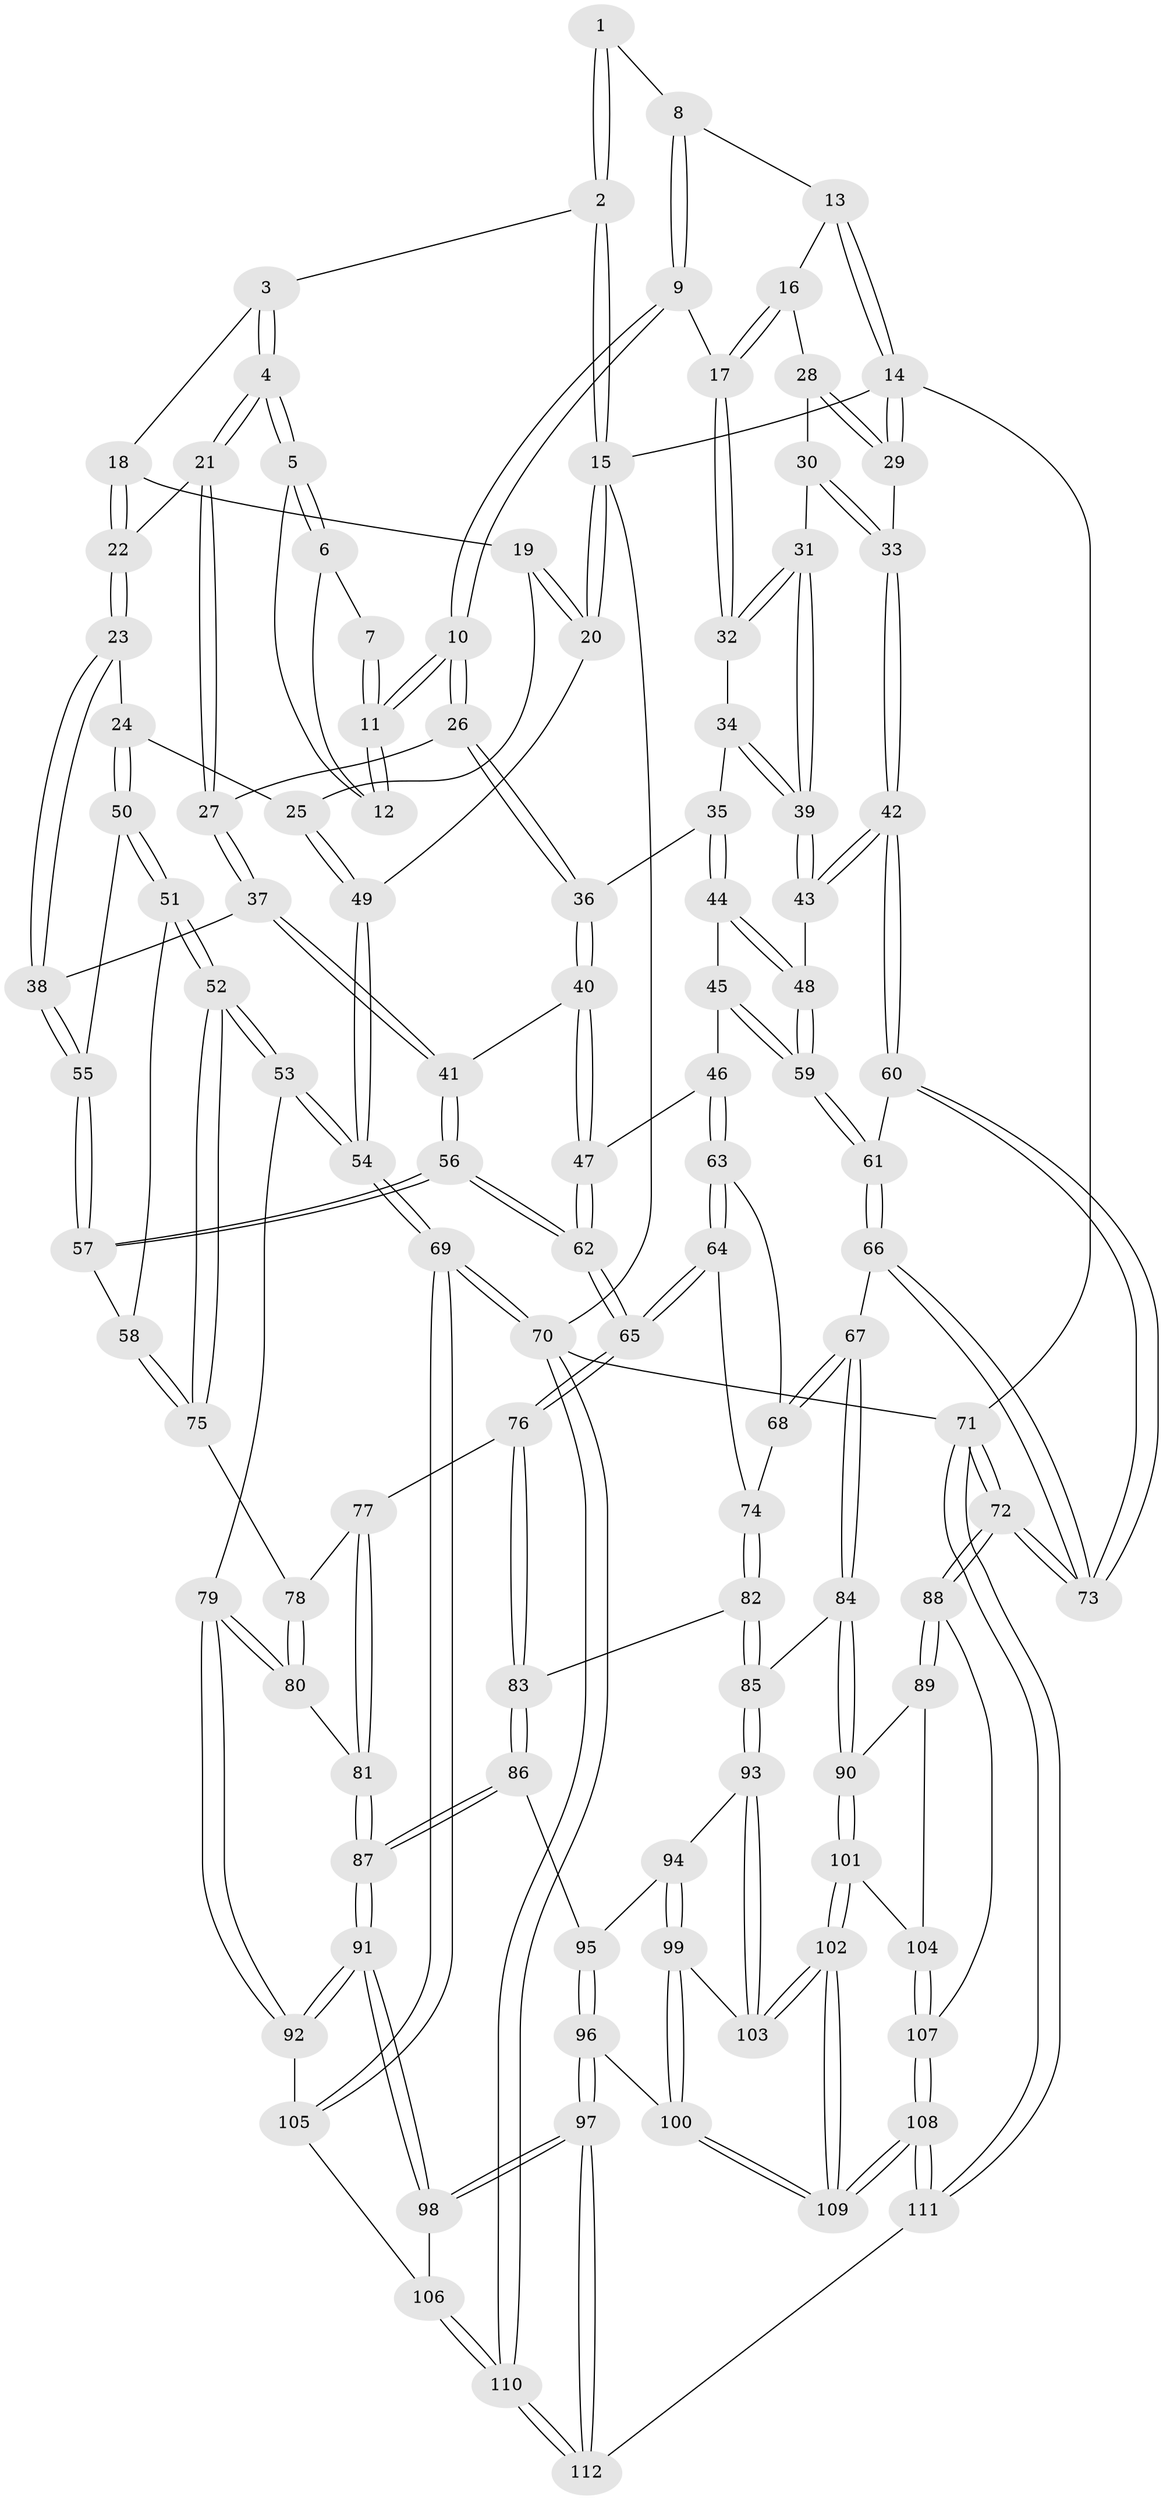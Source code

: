 // coarse degree distribution, {3: 0.15942028985507245, 4: 0.4057971014492754, 5: 0.3333333333333333, 2: 0.014492753623188406, 6: 0.08695652173913043}
// Generated by graph-tools (version 1.1) at 2025/42/03/06/25 10:42:31]
// undirected, 112 vertices, 277 edges
graph export_dot {
graph [start="1"]
  node [color=gray90,style=filled];
  1 [pos="+0.4354295047252883+0"];
  2 [pos="+0+0"];
  3 [pos="+0.16349180190730253+0.04400307910504923"];
  4 [pos="+0.2676940263550826+0.11775483210856824"];
  5 [pos="+0.2745984298109062+0.11469784398499765"];
  6 [pos="+0.3928135728781724+0"];
  7 [pos="+0.4214101556697146+0"];
  8 [pos="+0.5692301962410983+0"];
  9 [pos="+0.5492654691193612+0.15532747627462928"];
  10 [pos="+0.5060311909410793+0.20697159253986913"];
  11 [pos="+0.44644697183528936+0.15660049140625742"];
  12 [pos="+0.3947108362387735+0.12362168302865234"];
  13 [pos="+0.6819207312907539+0"];
  14 [pos="+1+0"];
  15 [pos="+0+0"];
  16 [pos="+0.7865820025523457+0.09928940828603505"];
  17 [pos="+0.7697513462088599+0.15231546751595962"];
  18 [pos="+0.12526885791393924+0.1386535182064918"];
  19 [pos="+0.1186204373535343+0.15028267009434135"];
  20 [pos="+0+0"];
  21 [pos="+0.2598369842706278+0.22878669752554656"];
  22 [pos="+0.2546770564084288+0.2325728367867664"];
  23 [pos="+0.25402064781413486+0.23313083700146767"];
  24 [pos="+0.10122910068658925+0.2986694460933698"];
  25 [pos="+0.06508912900496192+0.2862248404160638"];
  26 [pos="+0.5054694772435454+0.20996574608375582"];
  27 [pos="+0.3570449135490885+0.26619522944610574"];
  28 [pos="+0.8279135559090105+0.09141749760921838"];
  29 [pos="+1+0"];
  30 [pos="+1+0.14751555998890384"];
  31 [pos="+0.8763123818836769+0.26071759810946843"];
  32 [pos="+0.7742897997200756+0.16607889482477936"];
  33 [pos="+1+0"];
  34 [pos="+0.7013183269437289+0.2908135523072044"];
  35 [pos="+0.6850239942612818+0.3142048557774011"];
  36 [pos="+0.5086775442830275+0.21784712924022145"];
  37 [pos="+0.3519380953245205+0.38104326374334957"];
  38 [pos="+0.2700561626807225+0.3881656779662272"];
  39 [pos="+0.8950490346840299+0.33356079657073856"];
  40 [pos="+0.5085687340456853+0.39442573221065025"];
  41 [pos="+0.3928393482091418+0.4225718494678264"];
  42 [pos="+1+0.44657114412757754"];
  43 [pos="+0.9016914950199543+0.3554187101659854"];
  44 [pos="+0.6902497635897504+0.3505794158142099"];
  45 [pos="+0.6657100640936413+0.4002178246804427"];
  46 [pos="+0.5801588126621715+0.45257769057050345"];
  47 [pos="+0.5573263241414468+0.44215448126802953"];
  48 [pos="+0.8721537551268922+0.3756945754678357"];
  49 [pos="+0+0.2966334630917519"];
  50 [pos="+0.14588247634254556+0.3699999948591374"];
  51 [pos="+0.13369986542650086+0.4384254041023803"];
  52 [pos="+0.003909277664505414+0.5811626169457943"];
  53 [pos="+0+0.621879752543459"];
  54 [pos="+0+0.6181845978056597"];
  55 [pos="+0.2423240112702312+0.40687934108677426"];
  56 [pos="+0.3443008448626974+0.5656588736853964"];
  57 [pos="+0.2573039339782738+0.5481720901804301"];
  58 [pos="+0.2385190395461317+0.5545310540273687"];
  59 [pos="+0.794746166732845+0.5017831776524333"];
  60 [pos="+1+0.4732898083256708"];
  61 [pos="+0.7921520513108444+0.5500042309681576"];
  62 [pos="+0.3858825090429714+0.6114357123654341"];
  63 [pos="+0.607544810626516+0.5347885410692137"];
  64 [pos="+0.44783788806365643+0.6276456874301343"];
  65 [pos="+0.3898443930217943+0.6197870989445988"];
  66 [pos="+0.7620934464396311+0.638238865132841"];
  67 [pos="+0.7450664721771436+0.6415138668350436"];
  68 [pos="+0.6172852453090834+0.5458803844067033"];
  69 [pos="+0+1"];
  70 [pos="+0+1"];
  71 [pos="+1+1"];
  72 [pos="+1+1"];
  73 [pos="+1+0.8978652065093375"];
  74 [pos="+0.5304917513145198+0.6774282187588763"];
  75 [pos="+0.22209373664968107+0.5657563078946654"];
  76 [pos="+0.37835247363088054+0.6660394010717905"];
  77 [pos="+0.2797156356319131+0.68769258847946"];
  78 [pos="+0.2047338712013776+0.6703487387232008"];
  79 [pos="+0.12283232930195759+0.7481462094730947"];
  80 [pos="+0.16686157742865756+0.7412787835122822"];
  81 [pos="+0.21188630486875035+0.7640910469125733"];
  82 [pos="+0.5831341372683714+0.739831418655449"];
  83 [pos="+0.3772563863317037+0.7279392257517439"];
  84 [pos="+0.6662183929149744+0.7249384459961876"];
  85 [pos="+0.593387212904924+0.7491095464525218"];
  86 [pos="+0.37562512762259814+0.7390528745285737"];
  87 [pos="+0.25594377639067223+0.7969120507558399"];
  88 [pos="+0.8092973489368125+0.9007501512090812"];
  89 [pos="+0.7093138338605508+0.8249727046621179"];
  90 [pos="+0.6997251188033576+0.8152819067067765"];
  91 [pos="+0.25590095026810245+0.8449334486694683"];
  92 [pos="+0.1188543866201302+0.8412990471320558"];
  93 [pos="+0.5931800991754049+0.7494644712508005"];
  94 [pos="+0.45700218875531895+0.7790808849278004"];
  95 [pos="+0.38112350273317047+0.7487523608833581"];
  96 [pos="+0.4035471972312568+0.9283643452080493"];
  97 [pos="+0.3270085160432198+1"];
  98 [pos="+0.26653700189387636+0.9373403675510052"];
  99 [pos="+0.5046199595476325+0.8652340893356514"];
  100 [pos="+0.46608498076321025+0.9101609152180762"];
  101 [pos="+0.6513872787127095+0.8850026183426777"];
  102 [pos="+0.6174958574569211+0.8969002428776774"];
  103 [pos="+0.5692874223326048+0.8274011297999878"];
  104 [pos="+0.6902750099833678+0.8977326239884245"];
  105 [pos="+0.11727799411367877+0.8503298566991092"];
  106 [pos="+0.15055915242720325+0.908980750831542"];
  107 [pos="+0.7007392296097549+0.9051517125791239"];
  108 [pos="+0.6286873756736124+1"];
  109 [pos="+0.6100676374652582+1"];
  110 [pos="+0+1"];
  111 [pos="+0.694476973922352+1"];
  112 [pos="+0.31526746245529724+1"];
  1 -- 2;
  1 -- 2;
  1 -- 8;
  2 -- 3;
  2 -- 15;
  2 -- 15;
  3 -- 4;
  3 -- 4;
  3 -- 18;
  4 -- 5;
  4 -- 5;
  4 -- 21;
  4 -- 21;
  5 -- 6;
  5 -- 6;
  5 -- 12;
  6 -- 7;
  6 -- 12;
  7 -- 11;
  7 -- 11;
  8 -- 9;
  8 -- 9;
  8 -- 13;
  9 -- 10;
  9 -- 10;
  9 -- 17;
  10 -- 11;
  10 -- 11;
  10 -- 26;
  10 -- 26;
  11 -- 12;
  11 -- 12;
  13 -- 14;
  13 -- 14;
  13 -- 16;
  14 -- 15;
  14 -- 29;
  14 -- 29;
  14 -- 71;
  15 -- 20;
  15 -- 20;
  15 -- 70;
  16 -- 17;
  16 -- 17;
  16 -- 28;
  17 -- 32;
  17 -- 32;
  18 -- 19;
  18 -- 22;
  18 -- 22;
  19 -- 20;
  19 -- 20;
  19 -- 25;
  20 -- 49;
  21 -- 22;
  21 -- 27;
  21 -- 27;
  22 -- 23;
  22 -- 23;
  23 -- 24;
  23 -- 38;
  23 -- 38;
  24 -- 25;
  24 -- 50;
  24 -- 50;
  25 -- 49;
  25 -- 49;
  26 -- 27;
  26 -- 36;
  26 -- 36;
  27 -- 37;
  27 -- 37;
  28 -- 29;
  28 -- 29;
  28 -- 30;
  29 -- 33;
  30 -- 31;
  30 -- 33;
  30 -- 33;
  31 -- 32;
  31 -- 32;
  31 -- 39;
  31 -- 39;
  32 -- 34;
  33 -- 42;
  33 -- 42;
  34 -- 35;
  34 -- 39;
  34 -- 39;
  35 -- 36;
  35 -- 44;
  35 -- 44;
  36 -- 40;
  36 -- 40;
  37 -- 38;
  37 -- 41;
  37 -- 41;
  38 -- 55;
  38 -- 55;
  39 -- 43;
  39 -- 43;
  40 -- 41;
  40 -- 47;
  40 -- 47;
  41 -- 56;
  41 -- 56;
  42 -- 43;
  42 -- 43;
  42 -- 60;
  42 -- 60;
  43 -- 48;
  44 -- 45;
  44 -- 48;
  44 -- 48;
  45 -- 46;
  45 -- 59;
  45 -- 59;
  46 -- 47;
  46 -- 63;
  46 -- 63;
  47 -- 62;
  47 -- 62;
  48 -- 59;
  48 -- 59;
  49 -- 54;
  49 -- 54;
  50 -- 51;
  50 -- 51;
  50 -- 55;
  51 -- 52;
  51 -- 52;
  51 -- 58;
  52 -- 53;
  52 -- 53;
  52 -- 75;
  52 -- 75;
  53 -- 54;
  53 -- 54;
  53 -- 79;
  54 -- 69;
  54 -- 69;
  55 -- 57;
  55 -- 57;
  56 -- 57;
  56 -- 57;
  56 -- 62;
  56 -- 62;
  57 -- 58;
  58 -- 75;
  58 -- 75;
  59 -- 61;
  59 -- 61;
  60 -- 61;
  60 -- 73;
  60 -- 73;
  61 -- 66;
  61 -- 66;
  62 -- 65;
  62 -- 65;
  63 -- 64;
  63 -- 64;
  63 -- 68;
  64 -- 65;
  64 -- 65;
  64 -- 74;
  65 -- 76;
  65 -- 76;
  66 -- 67;
  66 -- 73;
  66 -- 73;
  67 -- 68;
  67 -- 68;
  67 -- 84;
  67 -- 84;
  68 -- 74;
  69 -- 70;
  69 -- 70;
  69 -- 105;
  69 -- 105;
  70 -- 110;
  70 -- 110;
  70 -- 71;
  71 -- 72;
  71 -- 72;
  71 -- 111;
  71 -- 111;
  72 -- 73;
  72 -- 73;
  72 -- 88;
  72 -- 88;
  74 -- 82;
  74 -- 82;
  75 -- 78;
  76 -- 77;
  76 -- 83;
  76 -- 83;
  77 -- 78;
  77 -- 81;
  77 -- 81;
  78 -- 80;
  78 -- 80;
  79 -- 80;
  79 -- 80;
  79 -- 92;
  79 -- 92;
  80 -- 81;
  81 -- 87;
  81 -- 87;
  82 -- 83;
  82 -- 85;
  82 -- 85;
  83 -- 86;
  83 -- 86;
  84 -- 85;
  84 -- 90;
  84 -- 90;
  85 -- 93;
  85 -- 93;
  86 -- 87;
  86 -- 87;
  86 -- 95;
  87 -- 91;
  87 -- 91;
  88 -- 89;
  88 -- 89;
  88 -- 107;
  89 -- 90;
  89 -- 104;
  90 -- 101;
  90 -- 101;
  91 -- 92;
  91 -- 92;
  91 -- 98;
  91 -- 98;
  92 -- 105;
  93 -- 94;
  93 -- 103;
  93 -- 103;
  94 -- 95;
  94 -- 99;
  94 -- 99;
  95 -- 96;
  95 -- 96;
  96 -- 97;
  96 -- 97;
  96 -- 100;
  97 -- 98;
  97 -- 98;
  97 -- 112;
  97 -- 112;
  98 -- 106;
  99 -- 100;
  99 -- 100;
  99 -- 103;
  100 -- 109;
  100 -- 109;
  101 -- 102;
  101 -- 102;
  101 -- 104;
  102 -- 103;
  102 -- 103;
  102 -- 109;
  102 -- 109;
  104 -- 107;
  104 -- 107;
  105 -- 106;
  106 -- 110;
  106 -- 110;
  107 -- 108;
  107 -- 108;
  108 -- 109;
  108 -- 109;
  108 -- 111;
  108 -- 111;
  110 -- 112;
  110 -- 112;
  111 -- 112;
}
